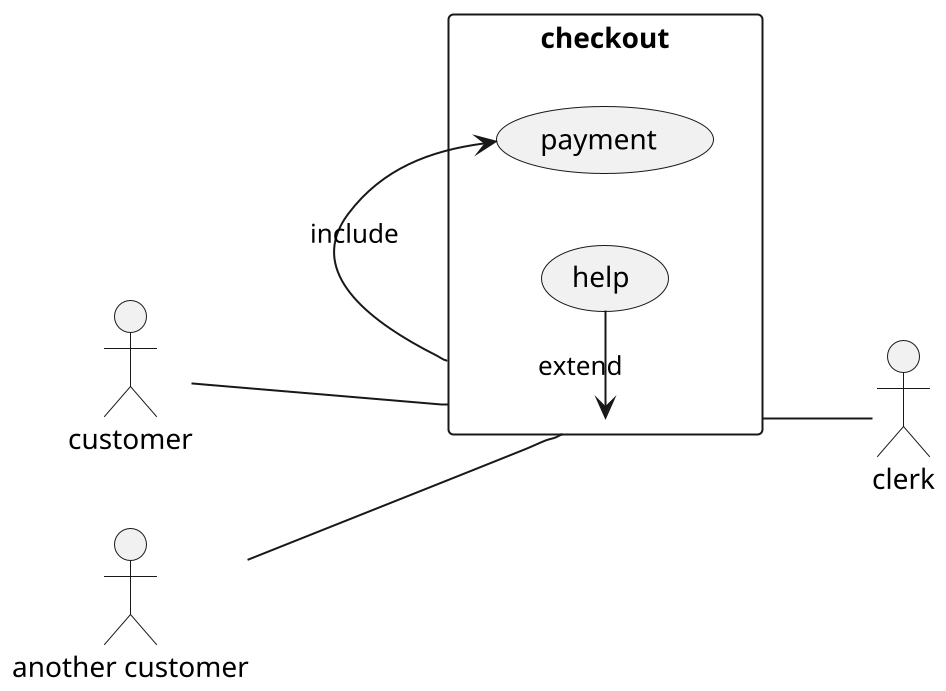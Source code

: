 @@startuml
scale 2
left to right direction
skinparam packageStyle rect
actor customer
actor "another customer" as au
actor clerk
rectangle checkout {
    customer -- (checkout)
    au -- (checkout)
    (checkout) -> (payment): include
    (help) -> (checkout): extend
    (checkout) -- clerk
}
@@enduml